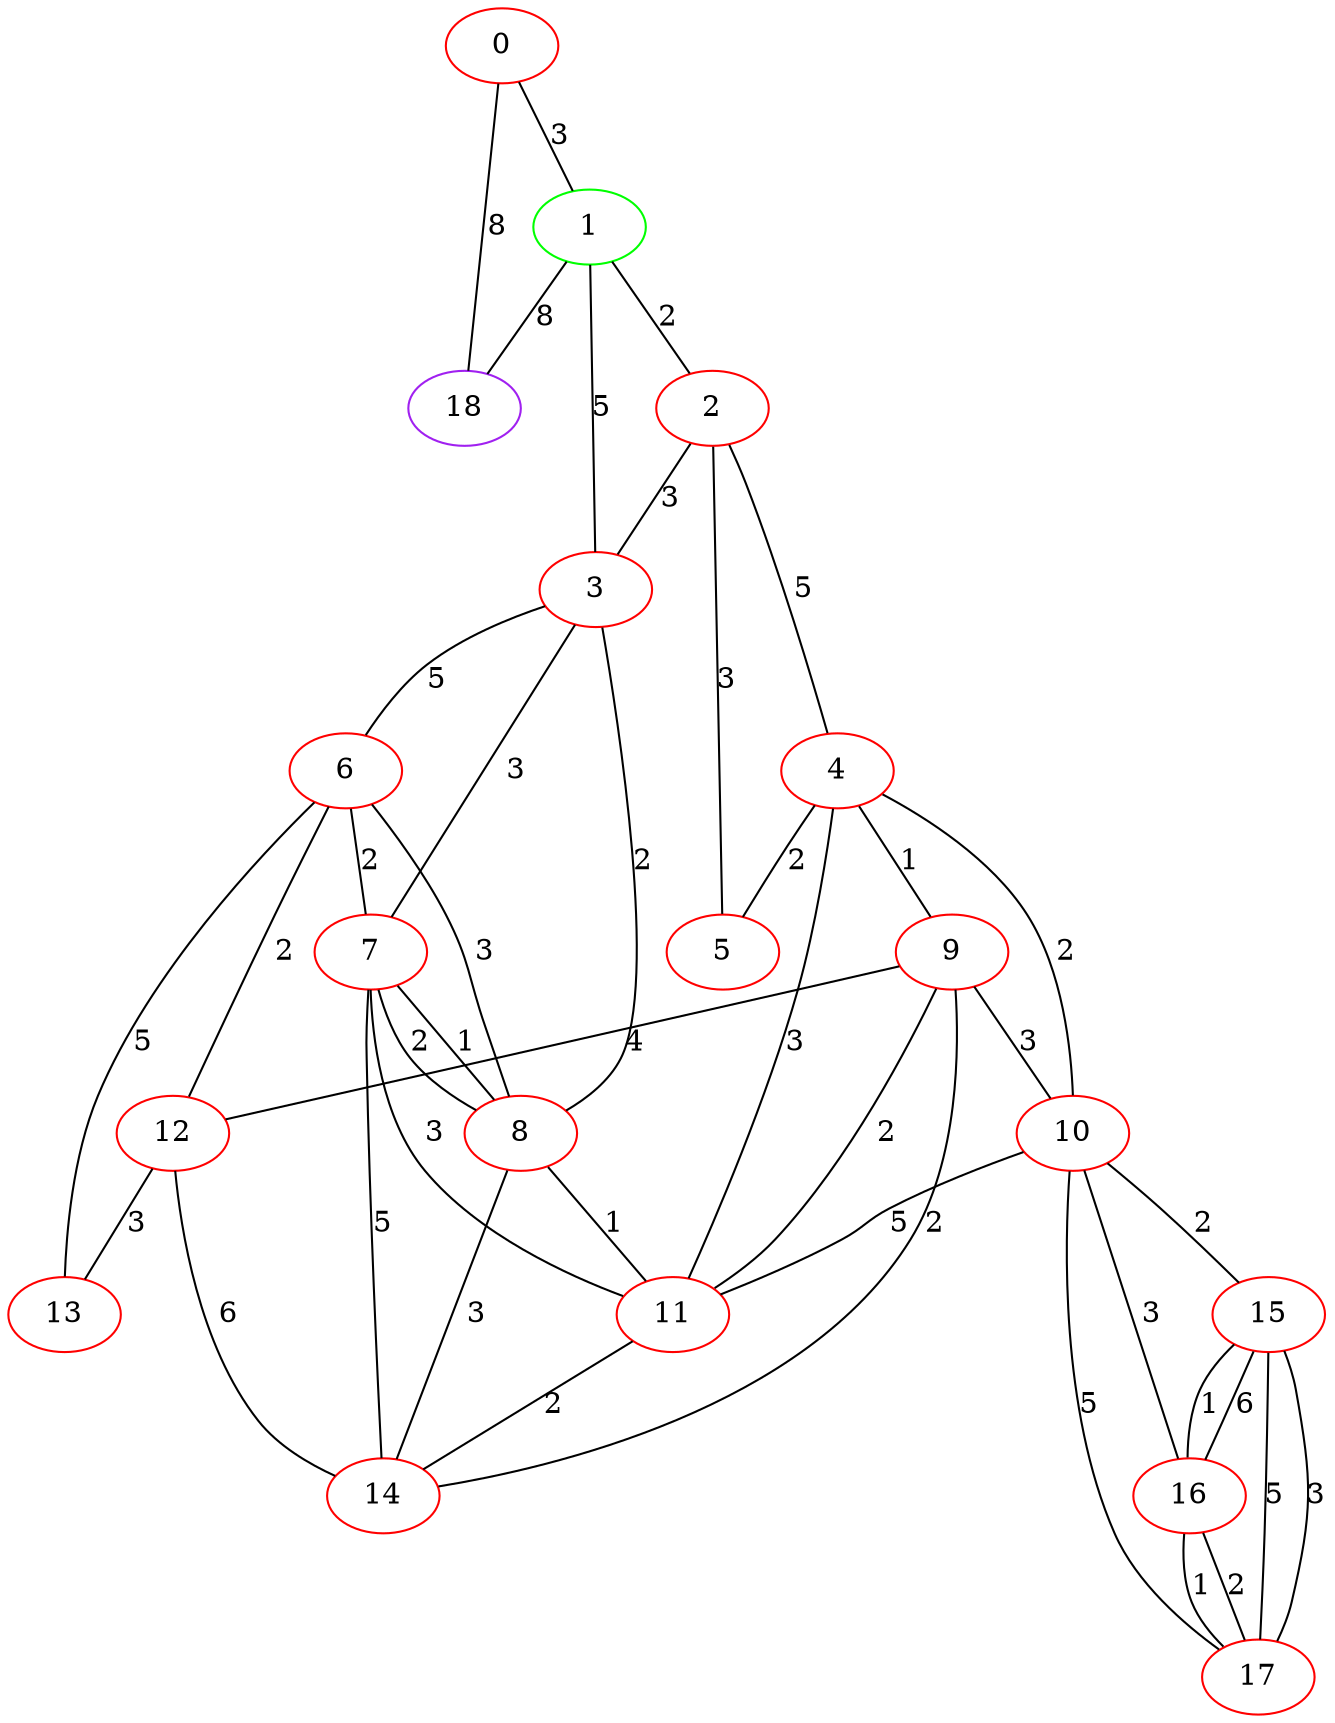 graph "" {
0 [color=red, weight=1];
1 [color=green, weight=2];
2 [color=red, weight=1];
3 [color=red, weight=1];
4 [color=red, weight=1];
5 [color=red, weight=1];
6 [color=red, weight=1];
7 [color=red, weight=1];
8 [color=red, weight=1];
9 [color=red, weight=1];
10 [color=red, weight=1];
11 [color=red, weight=1];
12 [color=red, weight=1];
13 [color=red, weight=1];
14 [color=red, weight=1];
15 [color=red, weight=1];
16 [color=red, weight=1];
17 [color=red, weight=1];
18 [color=purple, weight=4];
0 -- 1  [key=0, label=3];
0 -- 18  [key=0, label=8];
1 -- 2  [key=0, label=2];
1 -- 3  [key=0, label=5];
1 -- 18  [key=0, label=8];
2 -- 3  [key=0, label=3];
2 -- 4  [key=0, label=5];
2 -- 5  [key=0, label=3];
3 -- 8  [key=0, label=2];
3 -- 6  [key=0, label=5];
3 -- 7  [key=0, label=3];
4 -- 11  [key=0, label=3];
4 -- 9  [key=0, label=1];
4 -- 10  [key=0, label=2];
4 -- 5  [key=0, label=2];
6 -- 8  [key=0, label=3];
6 -- 12  [key=0, label=2];
6 -- 13  [key=0, label=5];
6 -- 7  [key=0, label=2];
7 -- 8  [key=0, label=2];
7 -- 8  [key=1, label=1];
7 -- 11  [key=0, label=3];
7 -- 14  [key=0, label=5];
8 -- 11  [key=0, label=1];
8 -- 14  [key=0, label=3];
9 -- 10  [key=0, label=3];
9 -- 11  [key=0, label=2];
9 -- 12  [key=0, label=4];
9 -- 14  [key=0, label=2];
10 -- 11  [key=0, label=5];
10 -- 15  [key=0, label=2];
10 -- 16  [key=0, label=3];
10 -- 17  [key=0, label=5];
11 -- 14  [key=0, label=2];
12 -- 14  [key=0, label=6];
12 -- 13  [key=0, label=3];
15 -- 16  [key=0, label=6];
15 -- 16  [key=1, label=1];
15 -- 17  [key=0, label=5];
15 -- 17  [key=1, label=3];
16 -- 17  [key=0, label=1];
16 -- 17  [key=1, label=2];
}
